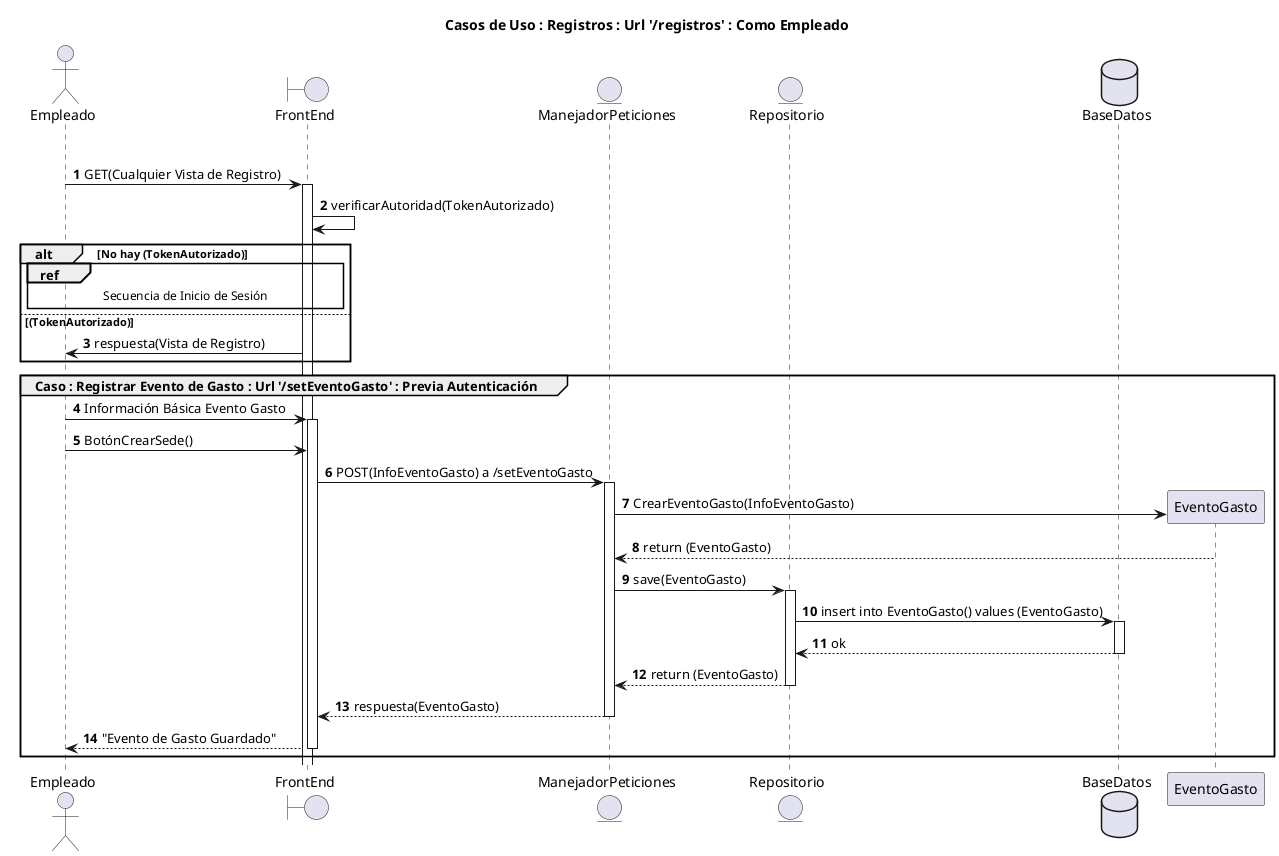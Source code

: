 @startuml
'https://plantuml.com/sequence-diagram
title Casos de Uso : Registros : Url '/registros' : Como Empleado

actor Empleado
boundary FrontEnd
entity ManejadorPeticiones
entity Repositorio
database BaseDatos

autonumber
group Comprobación Autenticación
Empleado -> FrontEnd ++ : GET(Cualquier Vista de Registro)
FrontEnd -> FrontEnd : verificarAutoridad(TokenAutorizado)
alt No hay (TokenAutorizado)
ref over Empleado,FrontEnd : Secuencia de Inicio de Sesión
else (TokenAutorizado)
FrontEnd -> Empleado : respuesta(Vista de Registro)
end

group Caso : Registrar Evento de Gasto : Url '/setEventoGasto' : Previa Autenticación
Empleado -> FrontEnd ++ : Información Básica Evento Gasto
Empleado -> FrontEnd : BotónCrearSede()
FrontEnd -> ManejadorPeticiones ++ : POST(InfoEventoGasto) a /setEventoGasto
ManejadorPeticiones -> EventoGasto ** : CrearEventoGasto(InfoEventoGasto)
EventoGasto --> ManejadorPeticiones : return (EventoGasto)
ManejadorPeticiones -> Repositorio ++ : save(EventoGasto)
Repositorio -> BaseDatos ++ : insert into EventoGasto() values (EventoGasto)
BaseDatos --> Repositorio -- : ok
Repositorio --> ManejadorPeticiones -- : return (EventoGasto)
ManejadorPeticiones --> FrontEnd -- : respuesta(EventoGasto)
FrontEnd --> Empleado -- : "Evento de Gasto Guardado"
end

@enduml